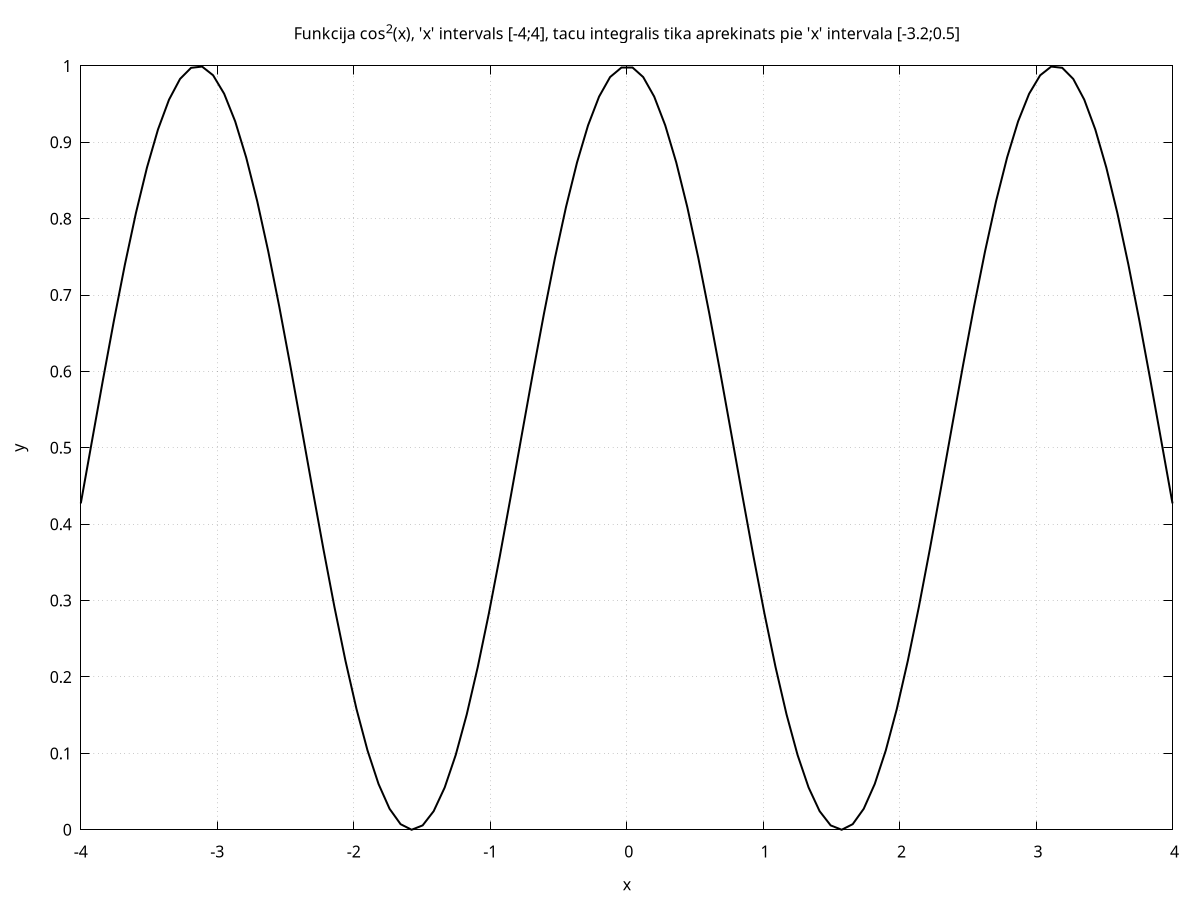 # Set plot
set xlabel "x"
set ylabel "y"
set grid
set key right bottom
set title "Funkcija cos^2(x), 'x' intervals [-4;4], tacu integralis tika aprekinats pie 'x' intervala [-3.2;0.5]"
plot [-4:4] (cos(x))**2 with lines lc "black" lw 2 title ""
replot [-3.2:0.5] (cos(x))**2 with filledcurves r=-1 lc "red" lw 2 title "integralis"
replot [-4:4] (cos(x))**2 with lines lc "black" lw 2 title "cos^2(x)"


